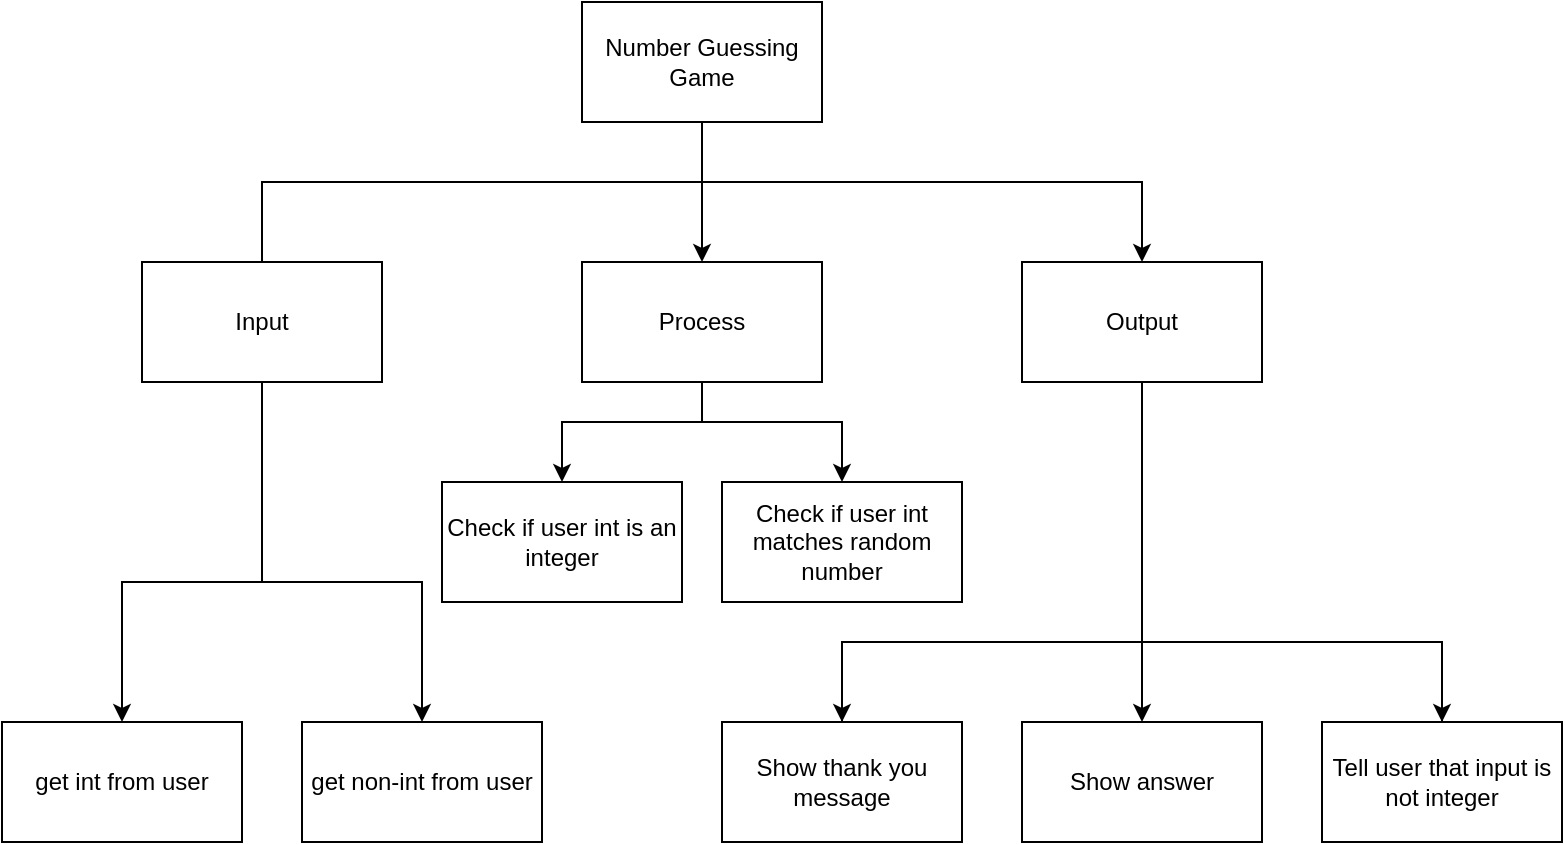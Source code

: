 <mxfile>
    <diagram id="3xpjWQ9xHG6j4ojS-ZnJ" name="Page-1">
        <mxGraphModel dx="834" dy="499" grid="1" gridSize="10" guides="1" tooltips="1" connect="1" arrows="1" fold="1" page="1" pageScale="1" pageWidth="827" pageHeight="1169" math="0" shadow="0">
            <root>
                <mxCell id="0"/>
                <mxCell id="1" parent="0"/>
                <mxCell id="7" style="edgeStyle=none;html=1;entryX=0.5;entryY=0;entryDx=0;entryDy=0;" parent="1" source="2" target="3" edge="1">
                    <mxGeometry relative="1" as="geometry"/>
                </mxCell>
                <mxCell id="2" value="Number Guessing Game" style="rounded=0;whiteSpace=wrap;html=1;" parent="1" vertex="1">
                    <mxGeometry x="320" y="60" width="120" height="60" as="geometry"/>
                </mxCell>
                <mxCell id="16" style="edgeStyle=none;rounded=0;html=1;entryX=0.5;entryY=0;entryDx=0;entryDy=0;" edge="1" parent="1" source="3" target="6">
                    <mxGeometry relative="1" as="geometry">
                        <Array as="points">
                            <mxPoint x="380" y="270"/>
                            <mxPoint x="310" y="270"/>
                        </Array>
                    </mxGeometry>
                </mxCell>
                <mxCell id="17" style="edgeStyle=none;rounded=0;html=1;entryX=0.5;entryY=0;entryDx=0;entryDy=0;" edge="1" parent="1" source="3" target="10">
                    <mxGeometry relative="1" as="geometry">
                        <Array as="points">
                            <mxPoint x="380" y="270"/>
                            <mxPoint x="450" y="270"/>
                        </Array>
                    </mxGeometry>
                </mxCell>
                <mxCell id="3" value="Process" style="rounded=0;whiteSpace=wrap;html=1;" parent="1" vertex="1">
                    <mxGeometry x="320" y="190" width="120" height="60" as="geometry"/>
                </mxCell>
                <mxCell id="9" style="edgeStyle=none;html=1;entryX=0.5;entryY=0;entryDx=0;entryDy=0;rounded=0;" parent="1" source="4" target="5" edge="1">
                    <mxGeometry relative="1" as="geometry">
                        <Array as="points">
                            <mxPoint x="160" y="150"/>
                            <mxPoint x="600" y="150"/>
                        </Array>
                    </mxGeometry>
                </mxCell>
                <mxCell id="13" style="edgeStyle=none;rounded=0;html=1;entryX=0.5;entryY=0;entryDx=0;entryDy=0;" edge="1" parent="1" target="12">
                    <mxGeometry relative="1" as="geometry">
                        <mxPoint x="160" y="250" as="sourcePoint"/>
                        <Array as="points">
                            <mxPoint x="160" y="350"/>
                            <mxPoint x="240" y="350"/>
                        </Array>
                    </mxGeometry>
                </mxCell>
                <mxCell id="14" style="edgeStyle=none;rounded=0;html=1;entryX=0.5;entryY=0;entryDx=0;entryDy=0;" edge="1" parent="1" source="4" target="11">
                    <mxGeometry relative="1" as="geometry">
                        <Array as="points">
                            <mxPoint x="160" y="350"/>
                            <mxPoint x="90" y="350"/>
                        </Array>
                    </mxGeometry>
                </mxCell>
                <mxCell id="4" value="Input" style="rounded=0;whiteSpace=wrap;html=1;" parent="1" vertex="1">
                    <mxGeometry x="100" y="190" width="120" height="60" as="geometry"/>
                </mxCell>
                <mxCell id="21" style="edgeStyle=none;rounded=0;html=1;entryX=0.5;entryY=0;entryDx=0;entryDy=0;" edge="1" parent="1" source="5" target="19">
                    <mxGeometry relative="1" as="geometry"/>
                </mxCell>
                <mxCell id="5" value="Output" style="rounded=0;whiteSpace=wrap;html=1;" parent="1" vertex="1">
                    <mxGeometry x="540" y="190" width="120" height="60" as="geometry"/>
                </mxCell>
                <mxCell id="6" value="Check if user int is an integer" style="rounded=0;whiteSpace=wrap;html=1;" parent="1" vertex="1">
                    <mxGeometry x="250" y="300" width="120" height="60" as="geometry"/>
                </mxCell>
                <mxCell id="10" value="Check if user int matches random number" style="rounded=0;whiteSpace=wrap;html=1;" parent="1" vertex="1">
                    <mxGeometry x="390" y="300" width="120" height="60" as="geometry"/>
                </mxCell>
                <mxCell id="11" value="get int from user" style="rounded=0;whiteSpace=wrap;html=1;" parent="1" vertex="1">
                    <mxGeometry x="30" y="420" width="120" height="60" as="geometry"/>
                </mxCell>
                <mxCell id="12" value="get non-int from user" style="rounded=0;whiteSpace=wrap;html=1;" parent="1" vertex="1">
                    <mxGeometry x="180" y="420" width="120" height="60" as="geometry"/>
                </mxCell>
                <mxCell id="23" style="edgeStyle=none;rounded=0;html=1;entryX=0.5;entryY=0;entryDx=0;entryDy=0;" edge="1" parent="1" source="18" target="20">
                    <mxGeometry relative="1" as="geometry">
                        <Array as="points">
                            <mxPoint x="750" y="380"/>
                            <mxPoint x="450" y="380"/>
                        </Array>
                    </mxGeometry>
                </mxCell>
                <mxCell id="18" value="Tell user that input is not integer" style="rounded=0;whiteSpace=wrap;html=1;" vertex="1" parent="1">
                    <mxGeometry x="690" y="420" width="120" height="60" as="geometry"/>
                </mxCell>
                <mxCell id="19" value="Show answer" style="rounded=0;whiteSpace=wrap;html=1;" vertex="1" parent="1">
                    <mxGeometry x="540" y="420" width="120" height="60" as="geometry"/>
                </mxCell>
                <mxCell id="22" style="edgeStyle=none;rounded=0;html=1;entryX=0.5;entryY=0;entryDx=0;entryDy=0;" edge="1" parent="1" source="20" target="18">
                    <mxGeometry relative="1" as="geometry">
                        <Array as="points">
                            <mxPoint x="450" y="380"/>
                            <mxPoint x="750" y="380"/>
                        </Array>
                    </mxGeometry>
                </mxCell>
                <mxCell id="20" value="Show thank you message" style="rounded=0;whiteSpace=wrap;html=1;" vertex="1" parent="1">
                    <mxGeometry x="390" y="420" width="120" height="60" as="geometry"/>
                </mxCell>
            </root>
        </mxGraphModel>
    </diagram>
</mxfile>